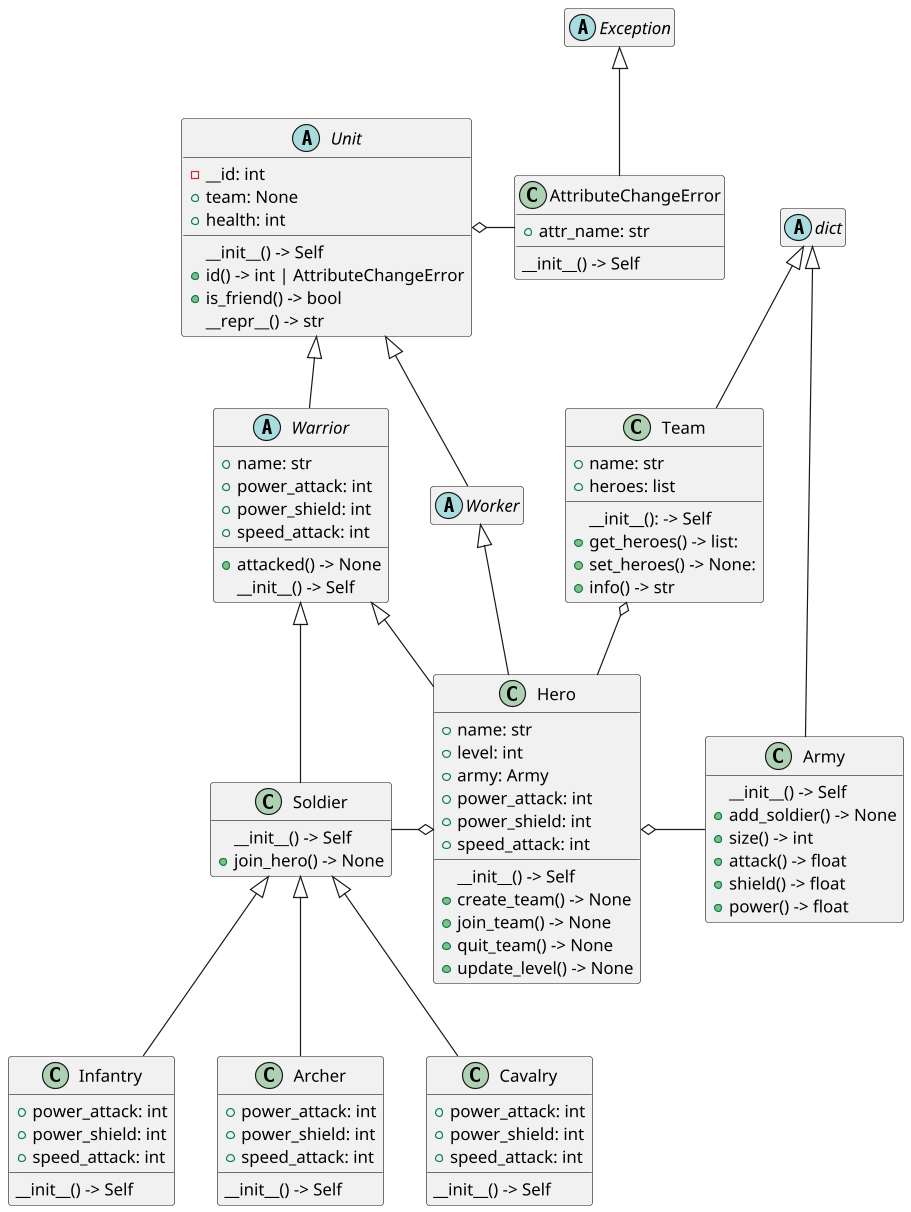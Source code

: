 @startuml

hide abstract empty members
hide class empty members

scale 1.2

abstract Exception
abstract dict

class AttributeChangeError {
    +attr_name: str
    __init__() -> Self
}

abstract Unit {
    -__id: int
    +team: None
    +health: int
    __init__() -> Self
    +id() -> int | AttributeChangeError
    +is_friend() -> bool
    __repr__() -> str
}

class Team {  
    +name: str
    +heroes: list
    __init__(): -> Self
    +get_heroes() -> list:
    +set_heroes() -> None:
    +info() -> str
}

abstract Warrior {
    +name: str
    +power_attack: int
    +power_shield: int
    +speed_attack: int
    +attacked() -> None
    __init__() -> Self
}

abstract Worker

class Hero {
    +name: str
    +level: int
    +army: Army
    +power_attack: int
    +power_shield: int
    +speed_attack: int
    __init__() -> Self
    +create_team() -> None
    +join_team() -> None
    +quit_team() -> None
    +update_level() -> None
}

class Army {
    __init__() -> Self
    +add_soldier() -> None
    +size() -> int
    +attack() -> float
    +shield() -> float
    +power() -> float
}   


class Soldier {
    __init__() -> Self
    +join_hero() -> None
}

class Infantry {
    +power_attack: int
    +power_shield: int
    +speed_attack: int
    __init__() -> Self
}

class Archer {
    +power_attack: int
    +power_shield: int
    +speed_attack: int
    __init__() -> Self
}

class Cavalry {
    +power_attack: int
    +power_shield: int
    +speed_attack: int
    __init__() -> Self
}

   
Exception <|-- AttributeChangeError 
dict <|-- Army
dict <|-- Team
Unit o-left- AttributeChangeError 
Unit <|-- Warrior
Unit <|-- Worker
Warrior <|-- Hero
Worker <|-- Hero
Warrior <|-- Soldier
Army -left-o Hero
Team o-- Hero
Hero o-left- Soldier
Soldier <|-- Infantry
Soldier <|-- Archer
Soldier <|-- Cavalry

@enduml